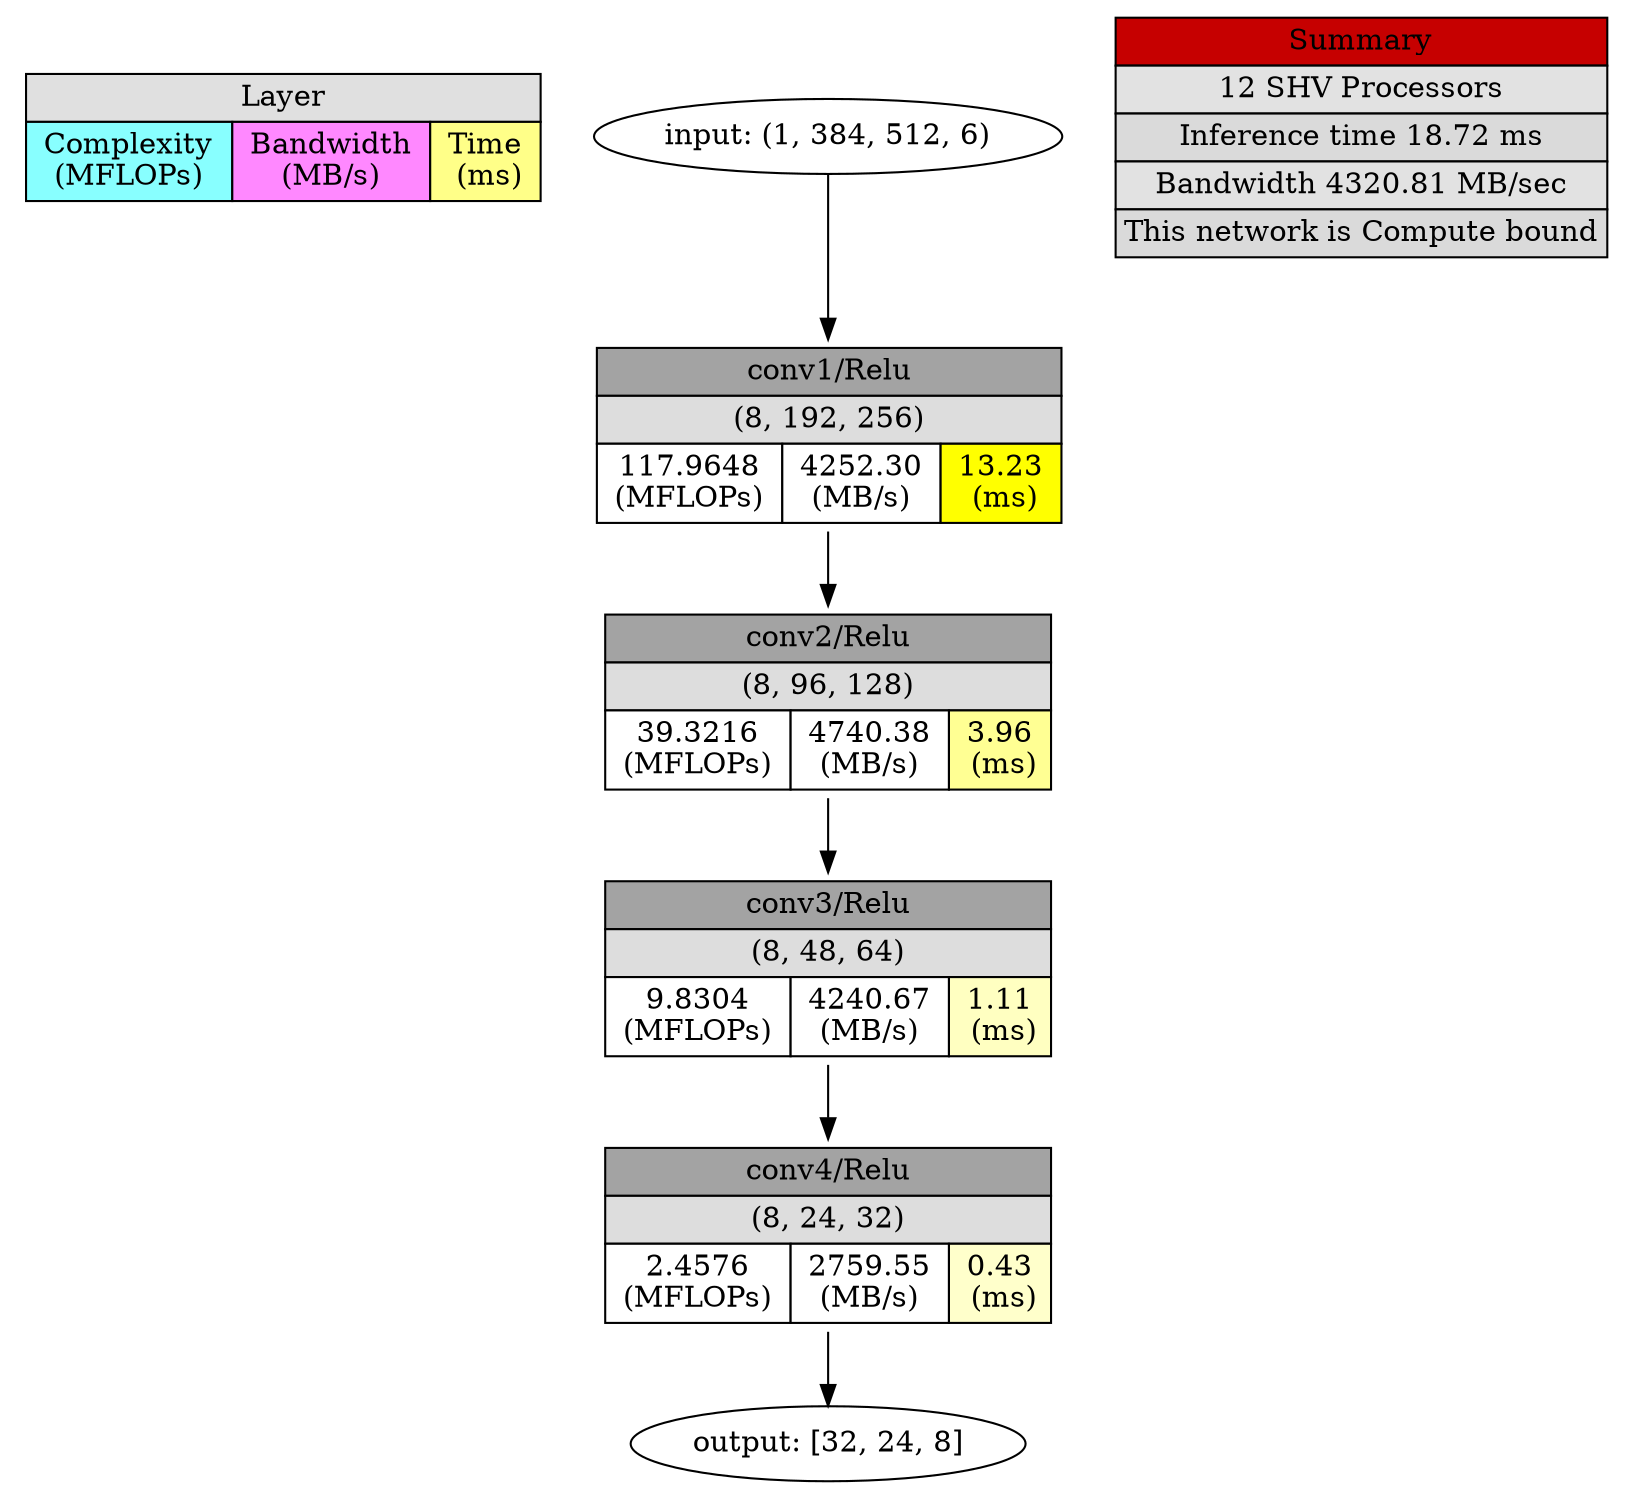 digraph output {
	Legend [label=<<TABLE BORDER="0" CELLBORDER="1" CELLSPACING="0" CELLPADDING="3">
<TR><TD  BGCOLOR = "#E0E0E0" COLSPAN="3">Layer</TD></TR>
<TR><TD BGCOLOR = "#88FFFF"> Complexity <br/> (MFLOPs) </TD>
<TD BGCOLOR = "#FF88FF"> Bandwidth <br/> (MB/s) </TD>
<TD BGCOLOR = "#FFFF88"> Time <br/> (ms)</TD></TR>
</TABLE>>
 shape=plaintext]
	Input [label="input: (1, 384, 512, 6)"]
	"conv1/Relu" [label=<
<TABLE BORDER="0" CELLBORDER="1" CELLSPACING="0" CELLPADDING="3">
<TR>
    <TD  BGCOLOR = "#A3A3A3" COLSPAN="3">conv1/Relu</TD>
</TR>
<TR>
    <TD  BGCOLOR = "#DDDDDD" COLSPAN="3">(8, 192, 256)</TD>
</TR>
<TR>
    <TD BGCOLOR = "#FFFFFF"> 117.9648 <br/> (MFLOPs) </TD>
    <TD BGCOLOR = "#FFFFFF"> 4252.30 <br/> (MB/s) </TD>
    <TD BGCOLOR = "#FFFF0"> 13.23 <br/> (ms)</TD>
</TR>
</TABLE>>
 shape=plaintext]
	Input -> "conv1/Relu"
	"conv2/Relu" [label=<
<TABLE BORDER="0" CELLBORDER="1" CELLSPACING="0" CELLPADDING="3">
<TR>
    <TD  BGCOLOR = "#A3A3A3" COLSPAN="3">conv2/Relu</TD>
</TR>
<TR>
    <TD  BGCOLOR = "#DDDDDD" COLSPAN="3">(8, 96, 128)</TD>
</TR>
<TR>
    <TD BGCOLOR = "#FFFFFF"> 39.3216 <br/> (MFLOPs) </TD>
    <TD BGCOLOR = "#FFFFFF"> 4740.38 <br/> (MB/s) </TD>
    <TD BGCOLOR = "#FFFF93"> 3.96 <br/> (ms)</TD>
</TR>
</TABLE>>
 shape=plaintext]
	"conv1/Relu" -> "conv2/Relu"
	"conv3/Relu" [label=<
<TABLE BORDER="0" CELLBORDER="1" CELLSPACING="0" CELLPADDING="3">
<TR>
    <TD  BGCOLOR = "#A3A3A3" COLSPAN="3">conv3/Relu</TD>
</TR>
<TR>
    <TD  BGCOLOR = "#DDDDDD" COLSPAN="3">(8, 48, 64)</TD>
</TR>
<TR>
    <TD BGCOLOR = "#FFFFFF"> 9.8304 <br/> (MFLOPs) </TD>
    <TD BGCOLOR = "#FFFFFF"> 4240.67 <br/> (MB/s) </TD>
    <TD BGCOLOR = "#FFFFC1"> 1.11 <br/> (ms)</TD>
</TR>
</TABLE>>
 shape=plaintext]
	"conv2/Relu" -> "conv3/Relu"
	"conv4/Relu" [label=<
<TABLE BORDER="0" CELLBORDER="1" CELLSPACING="0" CELLPADDING="3">
<TR>
    <TD  BGCOLOR = "#A3A3A3" COLSPAN="3">conv4/Relu</TD>
</TR>
<TR>
    <TD  BGCOLOR = "#DDDDDD" COLSPAN="3">(8, 24, 32)</TD>
</TR>
<TR>
    <TD BGCOLOR = "#FFFFFF"> 2.4576 <br/> (MFLOPs) </TD>
    <TD BGCOLOR = "#FFFFFF"> 2759.55 <br/> (MB/s) </TD>
    <TD BGCOLOR = "#FFFFCB"> 0.43 <br/> (ms)</TD>
</TR>
</TABLE>>
 shape=plaintext]
	"conv3/Relu" -> "conv4/Relu"
	Output [label="output: [32, 24, 8]"]
	"conv4/Relu" -> Output
	Summary [label=<<TABLE BORDER="0" CELLBORDER="1" CELLSPACING="0" CELLPADDING="3">
<TR><TD  BGCOLOR = "#C60000" COLSPAN="3">Summary</TD></TR>
<TR><TD  BGCOLOR = "#E2E2E2" COLSPAN="3">12 SHV Processors</TD></TR>
<TR><TD  BGCOLOR = "#DADADA" COLSPAN="3">Inference time 18.72 ms</TD></TR>
<TR><TD  BGCOLOR = "#E2E2E2" COLSPAN="3">Bandwidth 4320.81 MB/sec</TD></TR>
<TR><TD  BGCOLOR = "#DADADA" COLSPAN="3">This network is Compute bound</TD></TR>
</TABLE>>
 shape=plaintext]
}
